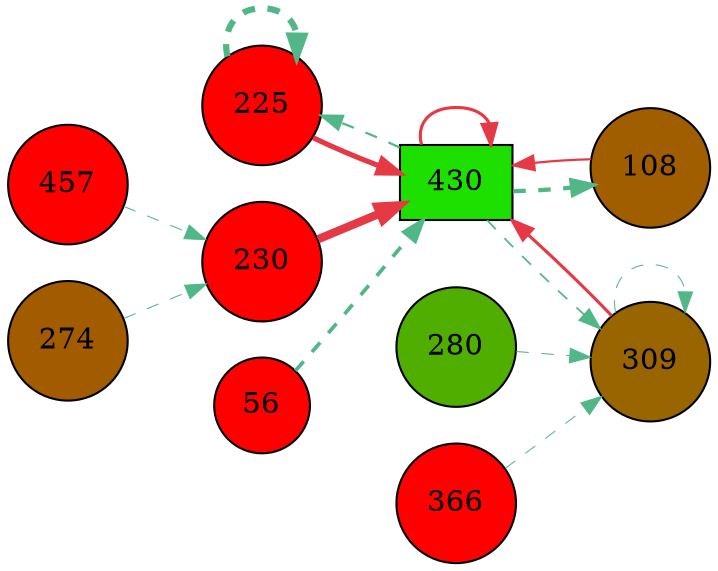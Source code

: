 digraph G{
rankdir=LR;
225 [style=filled, shape=circle, fillcolor="#fe0000", label="225"];
280 [style=filled, shape=circle, fillcolor="#50ae00", label="280"];
230 [style=filled, shape=circle, fillcolor="#fe0000", label="230"];
457 [style=filled, shape=circle, fillcolor="#fe0000", label="457"];
108 [style=filled, shape=circle, fillcolor="#a05e00", label="108"];
430 [style=filled, shape=box, fillcolor="#1ee000", label="430"];
366 [style=filled, shape=circle, fillcolor="#fe0000", label="366"];
274 [style=filled, shape=circle, fillcolor="#a35b00", label="274"];
309 [style=filled, shape=circle, fillcolor="#996500", label="309"];
56 [style=filled, shape=circle, fillcolor="#fd0100", label="56"];
230 -> 430 [color="#e63946",penwidth=4.00];
225 -> 430 [color="#e63946",penwidth=2.48];
309 -> 430 [color="#e63946",penwidth=1.51];
430 -> 430 [color="#e63946",penwidth=1.50];
108 -> 430 [color="#e63946",penwidth=1.07];
225 -> 225 [color="#52b788",style=dashed,penwidth=3.00];
430 -> 225 [color="#52b788",style=dashed,penwidth=1.07];
274 -> 230 [color="#52b788",style=dashed,penwidth=0.50];
457 -> 230 [color="#52b788",style=dashed,penwidth=0.50];
430 -> 108 [color="#52b788",style=dashed,penwidth=2.06];
56 -> 430 [color="#52b788",style=dashed,penwidth=1.80];
430 -> 309 [color="#52b788",style=dashed,penwidth=0.85];
366 -> 309 [color="#52b788",style=dashed,penwidth=0.50];
280 -> 309 [color="#52b788",style=dashed,penwidth=0.50];
309 -> 309 [color="#52b788",style=dashed,penwidth=0.50];
}